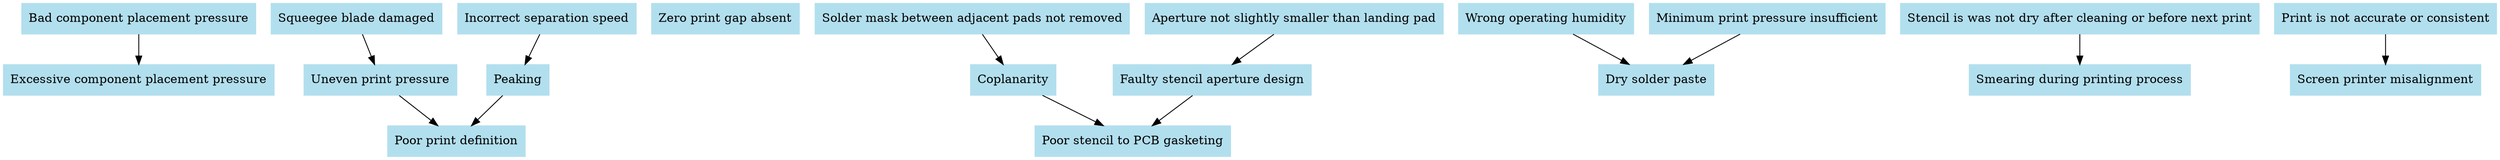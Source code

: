 // Defect Analysis Tree
digraph {
	node [color=lightblue2 shape=box style=filled]
	"Excessive component placement pressure"
	"Bad component placement pressure"
	"Bad component placement pressure" -> "Excessive component placement pressure"
	Peaking
	"Incorrect separation speed"
	"Incorrect separation speed" -> Peaking
	"Uneven print pressure"
	"Squeegee blade damaged"
	"Squeegee blade damaged" -> "Uneven print pressure"
	"Poor print definition"
	Peaking
	Peaking -> "Poor print definition"
	"Uneven print pressure"
	"Uneven print pressure" -> "Poor print definition"
	"Zero print gap absent"
	"Faulty stencil aperture design"
	"Aperture not slightly smaller than landing pad"
	"Aperture not slightly smaller than landing pad" -> "Faulty stencil aperture design"
	"Dry solder paste"
	"Wrong operating humidity"
	"Wrong operating humidity" -> "Dry solder paste"
	"Minimum print pressure insufficient"
	"Minimum print pressure insufficient" -> "Dry solder paste"
	Coplanarity
	"Solder mask between adjacent pads not removed"
	"Solder mask between adjacent pads not removed" -> Coplanarity
	"Poor stencil to PCB gasketing"
	"Faulty stencil aperture design"
	"Faulty stencil aperture design" -> "Poor stencil to PCB gasketing"
	Coplanarity
	Coplanarity -> "Poor stencil to PCB gasketing"
	"Smearing during printing process"
	"Stencil is was not dry after cleaning or before next print"
	"Stencil is was not dry after cleaning or before next print" -> "Smearing during printing process"
	"Screen printer misalignment"
	"Print is not accurate or consistent"
	"Print is not accurate or consistent" -> "Screen printer misalignment"
}
